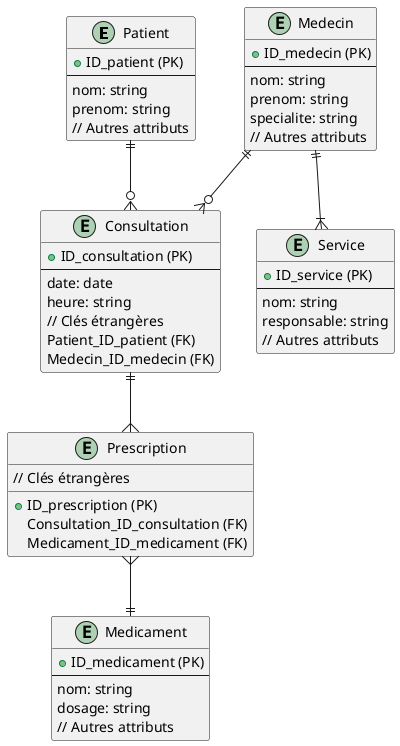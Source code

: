 @startuml eric
entity Patient {
  + ID_patient (PK)
  --
  nom: string
  prenom: string
  // Autres attributs
}

entity Medecin {
  + ID_medecin (PK)
  --
  nom: string
  prenom: string
  specialite: string
  // Autres attributs
}

entity Consultation {
  + ID_consultation (PK)
  --
  date: date
  heure: string
  // Clés étrangères
  Patient_ID_patient (FK)
  Medecin_ID_medecin (FK)
}

entity Prescription {
  + ID_prescription (PK)
  // Clés étrangères
  Consultation_ID_consultation (FK)
  Medicament_ID_medicament (FK)
}

entity Medicament {
  + ID_medicament (PK)
  --
  nom: string
  dosage: string
  // Autres attributs
}

entity Service {
  + ID_service (PK)
  --
  nom: string
  responsable: string
  // Autres attributs
}

Patient ||--o{ Consultation
Medecin ||--o{ Consultation
Consultation ||--{ Prescription
Prescription }--|| Medicament
Medecin ||--|{ Service
@enduml
